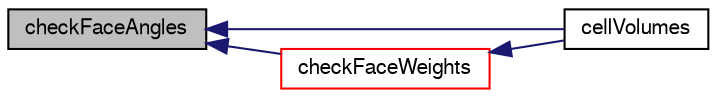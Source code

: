 digraph "checkFaceAngles"
{
  bgcolor="transparent";
  edge [fontname="FreeSans",fontsize="10",labelfontname="FreeSans",labelfontsize="10"];
  node [fontname="FreeSans",fontsize="10",shape=record];
  rankdir="LR";
  Node714 [label="checkFaceAngles",height=0.2,width=0.4,color="black", fillcolor="grey75", style="filled", fontcolor="black"];
  Node714 -> Node715 [dir="back",color="midnightblue",fontsize="10",style="solid",fontname="FreeSans"];
  Node715 [label="cellVolumes",height=0.2,width=0.4,color="black",URL="$a25146.html#abead6b42c36ac9c1a86fb2707b304a2f"];
  Node714 -> Node716 [dir="back",color="midnightblue",fontsize="10",style="solid",fontname="FreeSans"];
  Node716 [label="checkFaceWeights",height=0.2,width=0.4,color="red",URL="$a25146.html#a43235a75da65bd601617364388f0d055"];
  Node716 -> Node715 [dir="back",color="midnightblue",fontsize="10",style="solid",fontname="FreeSans"];
}
